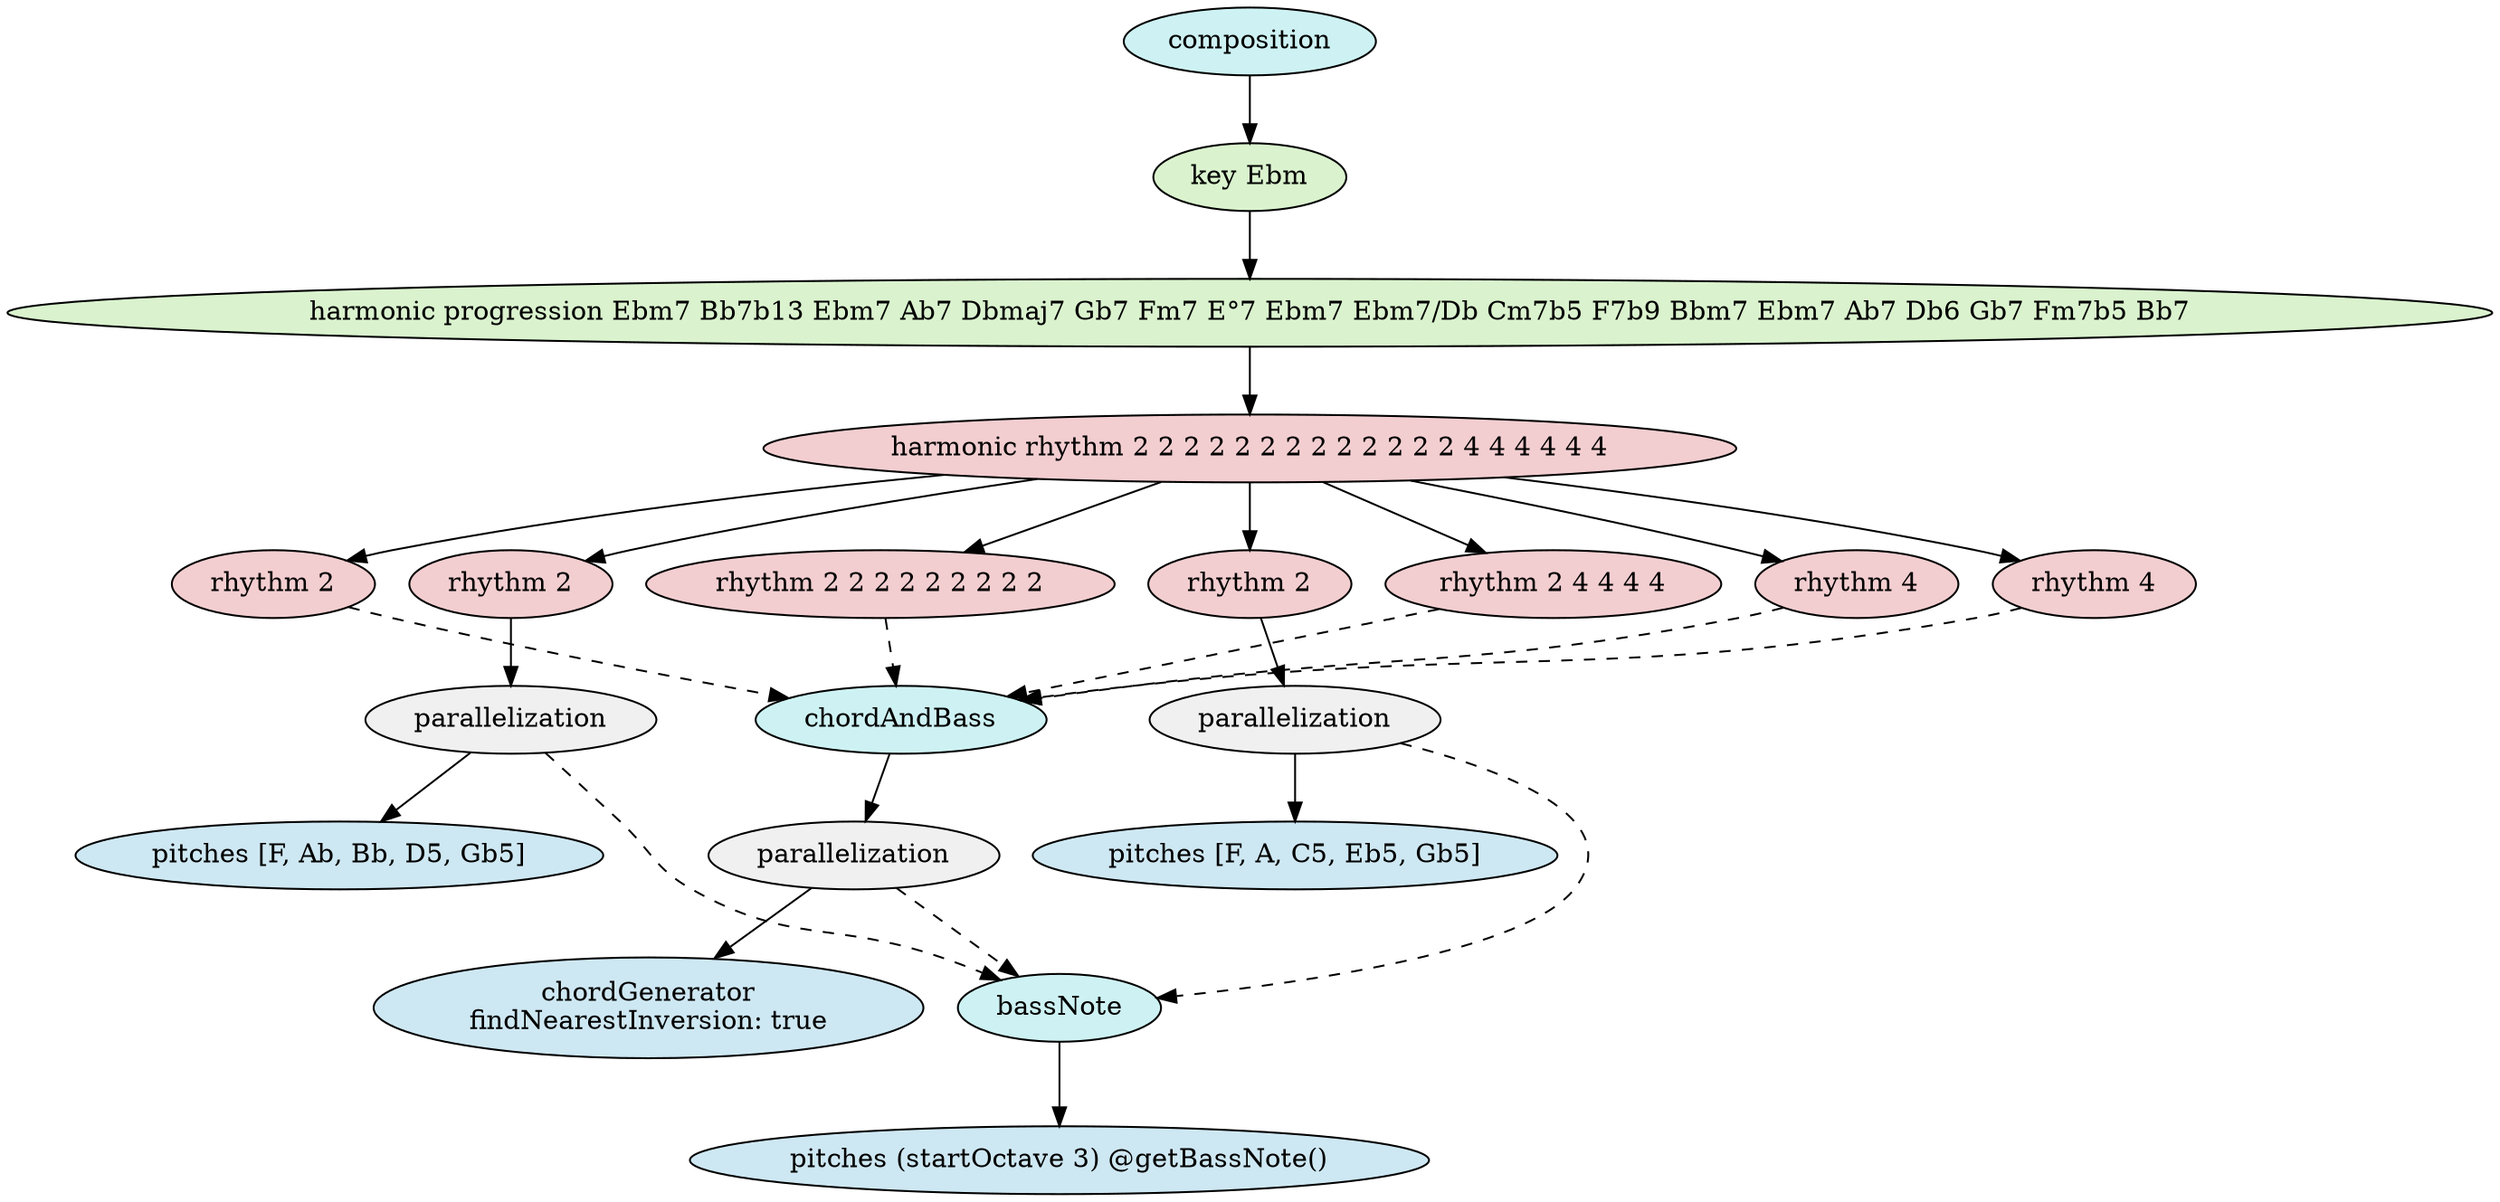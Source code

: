 digraph compositionModel {
    graph [ordering="out"];
    n0 [fillcolor="#cef2f3",style="filled",label="composition"];
    n1 [fillcolor="#daf3ce",style="filled",label="key Ebm"];
    n0 -> n1;
    n2 [fillcolor="#daf3ce",style="filled",label="harmonic progression Ebm7 Bb7b13 Ebm7 Ab7 Dbmaj7 Gb7 Fm7 E°7 Ebm7 Ebm7/Db Cm7b5 F7b9 Bbm7 Ebm7 Ab7 Db6 Gb7 Fm7b5 Bb7"];
    n1 -> n2;
    n3 [fillcolor="#f3ced0",style="filled",label="harmonic rhythm 2 2 2 2 2 2 2 2 2 2 2 2 2 4 4 4 4 4 4"];
    n2 -> n3;
    n4 [fillcolor="#f3ced0",style="filled",label="rhythm 2"];
    n3 -> n4;
    n5 [fillcolor="#f3ced0",style="filled",label="rhythm 2"];
    n3 -> n5;
    n6 [fillcolor="#f0f0f0",style="filled",label="parallelization"];
    n5 -> n6;
    n7 [fillcolor="#cee8f3",style="filled",label="pitches [F, Ab, Bb, D5, Gb5]"];
    n6 -> n7;
    n8 [fillcolor="#f3ced0",style="filled",label="rhythm 2 2 2 2 2 2 2 2 2"];
    n3 -> n8;
    n9 [fillcolor="#f3ced0",style="filled",label="rhythm 2"];
    n3 -> n9;
    n10 [fillcolor="#f0f0f0",style="filled",label="parallelization"];
    n9 -> n10;
    n11 [fillcolor="#cee8f3",style="filled",label="pitches [F, A, C5, Eb5, Gb5]"];
    n10 -> n11;
    n12 [fillcolor="#f3ced0",style="filled",label="rhythm 2 4 4 4 4"];
    n3 -> n12;
    n13 [fillcolor="#f3ced0",style="filled",label="rhythm 4"];
    n3 -> n13;
    n14 [fillcolor="#f3ced0",style="filled",label="rhythm 4"];
    n3 -> n14;
    n15 [fillcolor="#cef2f3",style="filled",label="chordAndBass"];
    n16 [fillcolor="#f0f0f0",style="filled",label="parallelization"];
    n15 -> n16;
    n17 [fillcolor="#cee8f3",style="filled",label="chordGenerator
findNearestInversion: true"];
    n16 -> n17;
    n18 [fillcolor="#cef2f3",style="filled",label="bassNote"];
    n19 [fillcolor="#cee8f3",style="filled",label="pitches (startOctave 3) @getBassNote()"];
    n18 -> n19;
    n4 -> n15 [style="dashed"];
    n6 -> n18 [style="dashed"];
    n8 -> n15 [style="dashed"];
    n10 -> n18 [style="dashed"];
    n12 -> n15 [style="dashed"];
    n13 -> n15 [style="dashed"];
    n14 -> n15 [style="dashed"];
    n16 -> n18 [style="dashed"];
}